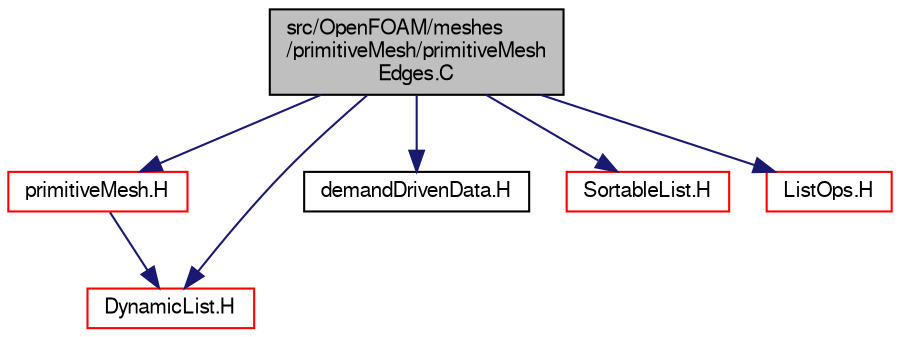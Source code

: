 digraph "src/OpenFOAM/meshes/primitiveMesh/primitiveMeshEdges.C"
{
  bgcolor="transparent";
  edge [fontname="FreeSans",fontsize="10",labelfontname="FreeSans",labelfontsize="10"];
  node [fontname="FreeSans",fontsize="10",shape=record];
  Node0 [label="src/OpenFOAM/meshes\l/primitiveMesh/primitiveMesh\lEdges.C",height=0.2,width=0.4,color="black", fillcolor="grey75", style="filled", fontcolor="black"];
  Node0 -> Node1 [color="midnightblue",fontsize="10",style="solid",fontname="FreeSans"];
  Node1 [label="primitiveMesh.H",height=0.2,width=0.4,color="red",URL="$a11882.html"];
  Node1 -> Node2 [color="midnightblue",fontsize="10",style="solid",fontname="FreeSans"];
  Node2 [label="DynamicList.H",height=0.2,width=0.4,color="red",URL="$a08633.html"];
  Node0 -> Node2 [color="midnightblue",fontsize="10",style="solid",fontname="FreeSans"];
  Node0 -> Node162 [color="midnightblue",fontsize="10",style="solid",fontname="FreeSans"];
  Node162 [label="demandDrivenData.H",height=0.2,width=0.4,color="black",URL="$a10367.html",tooltip="Template functions to aid in the implementation of demand driven data. "];
  Node0 -> Node163 [color="midnightblue",fontsize="10",style="solid",fontname="FreeSans"];
  Node163 [label="SortableList.H",height=0.2,width=0.4,color="red",URL="$a08738.html"];
  Node0 -> Node95 [color="midnightblue",fontsize="10",style="solid",fontname="FreeSans"];
  Node95 [label="ListOps.H",height=0.2,width=0.4,color="red",URL="$a08687.html",tooltip="Various functions to operate on Lists. "];
}

